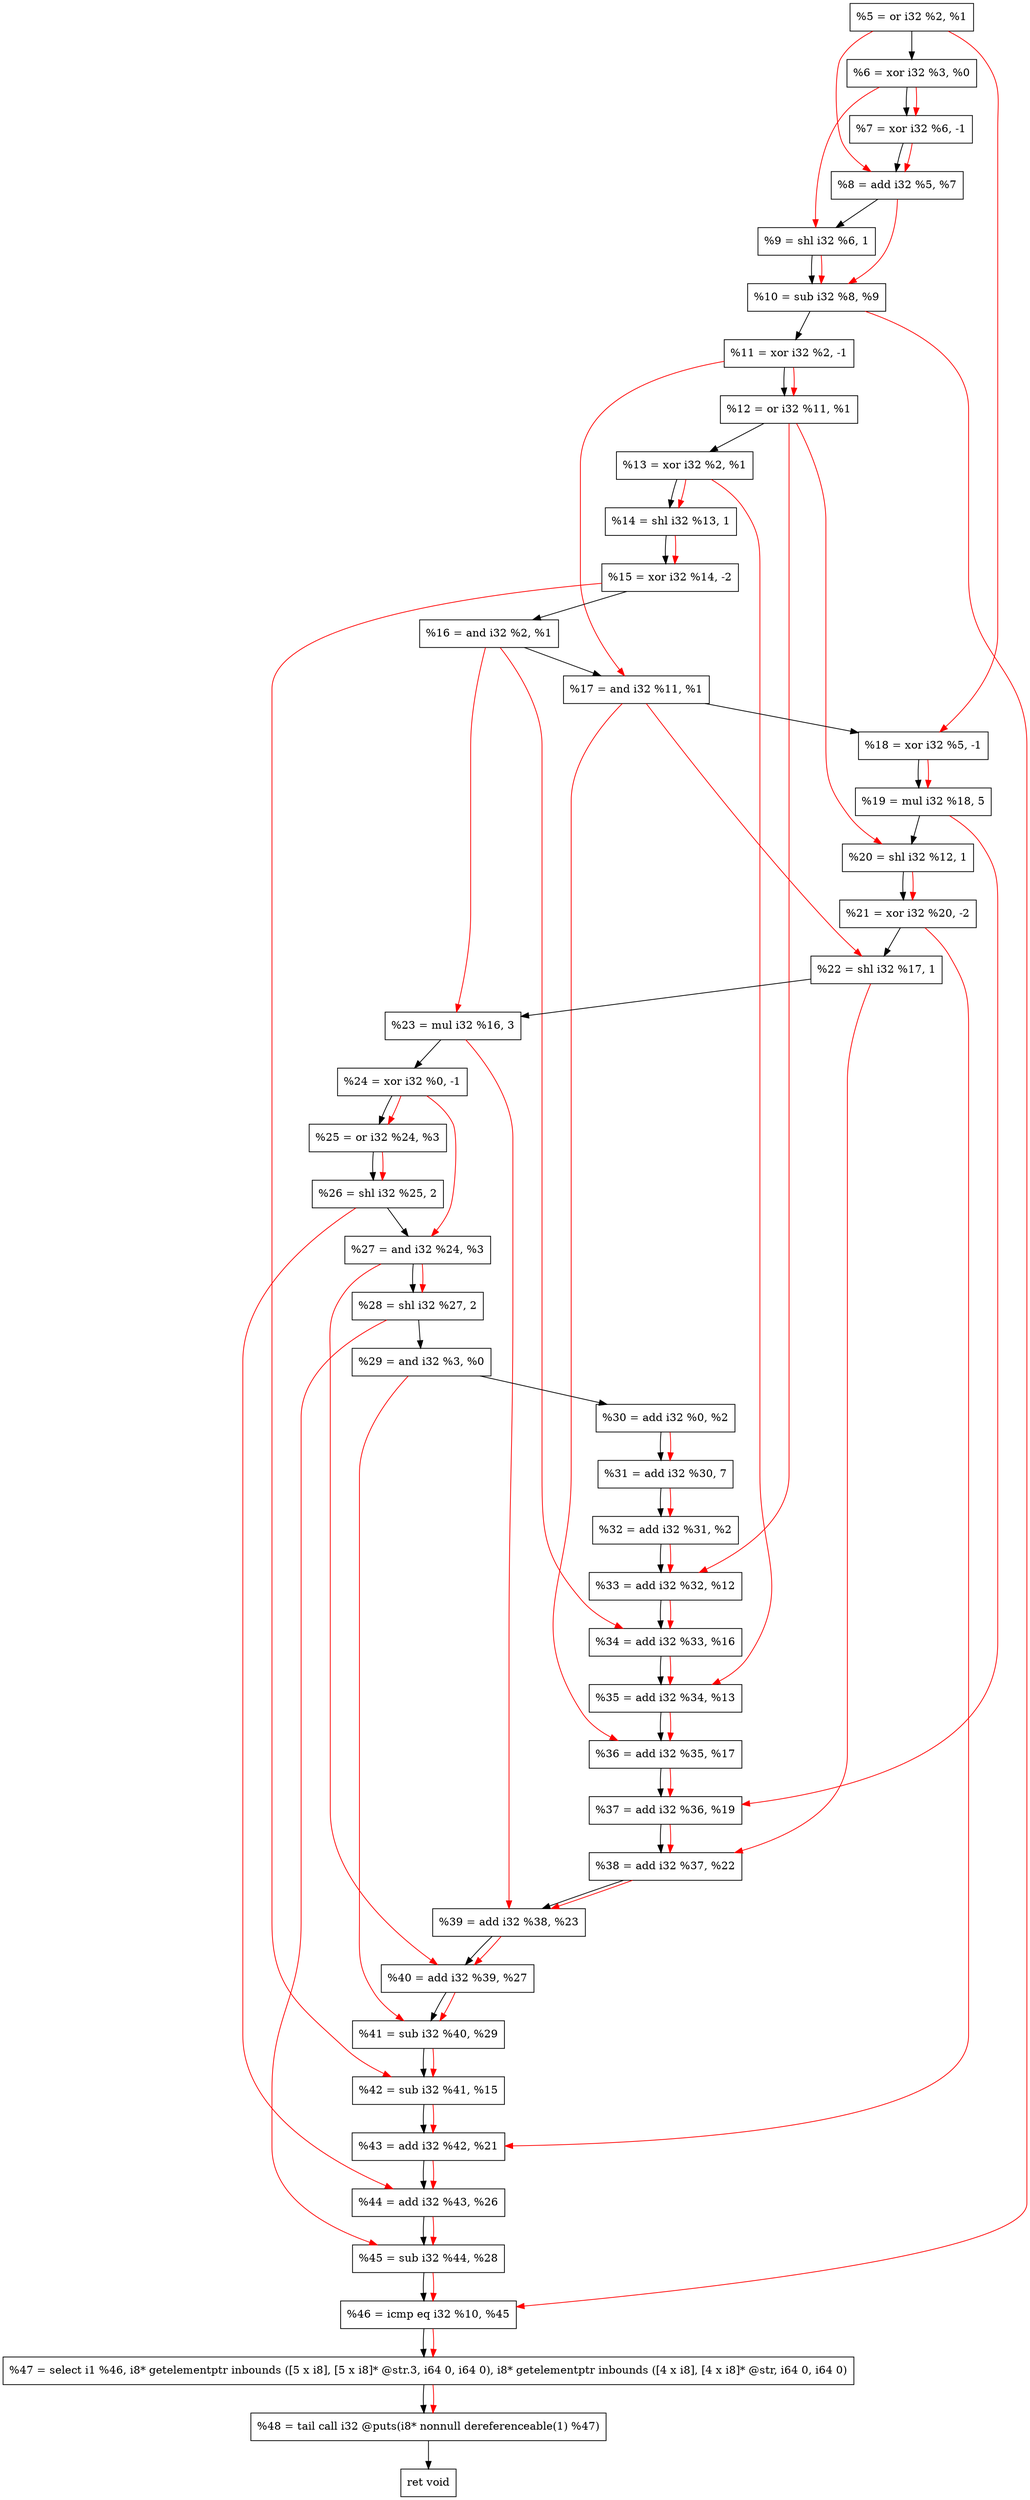 digraph "DFG for'crackme' function" {
	Node0x1ea5b50[shape=record, label="  %5 = or i32 %2, %1"];
	Node0x1ea5bc0[shape=record, label="  %6 = xor i32 %3, %0"];
	Node0x1ea6240[shape=record, label="  %7 = xor i32 %6, -1"];
	Node0x1ea62b0[shape=record, label="  %8 = add i32 %5, %7"];
	Node0x1ea6350[shape=record, label="  %9 = shl i32 %6, 1"];
	Node0x1ea63c0[shape=record, label="  %10 = sub i32 %8, %9"];
	Node0x1ea6430[shape=record, label="  %11 = xor i32 %2, -1"];
	Node0x1ea64a0[shape=record, label="  %12 = or i32 %11, %1"];
	Node0x1ea6510[shape=record, label="  %13 = xor i32 %2, %1"];
	Node0x1ea6580[shape=record, label="  %14 = shl i32 %13, 1"];
	Node0x1ea6620[shape=record, label="  %15 = xor i32 %14, -2"];
	Node0x1ea6690[shape=record, label="  %16 = and i32 %2, %1"];
	Node0x1ea6700[shape=record, label="  %17 = and i32 %11, %1"];
	Node0x1ea6770[shape=record, label="  %18 = xor i32 %5, -1"];
	Node0x1ea6810[shape=record, label="  %19 = mul i32 %18, 5"];
	Node0x1ea6880[shape=record, label="  %20 = shl i32 %12, 1"];
	Node0x1ea68f0[shape=record, label="  %21 = xor i32 %20, -2"];
	Node0x1ea6960[shape=record, label="  %22 = shl i32 %17, 1"];
	Node0x1ea6a00[shape=record, label="  %23 = mul i32 %16, 3"];
	Node0x1ea6a70[shape=record, label="  %24 = xor i32 %0, -1"];
	Node0x1ea6ae0[shape=record, label="  %25 = or i32 %24, %3"];
	Node0x1ea6b80[shape=record, label="  %26 = shl i32 %25, 2"];
	Node0x1ea6bf0[shape=record, label="  %27 = and i32 %24, %3"];
	Node0x1ea6c60[shape=record, label="  %28 = shl i32 %27, 2"];
	Node0x1ea6cd0[shape=record, label="  %29 = and i32 %3, %0"];
	Node0x1ea6d40[shape=record, label="  %30 = add i32 %0, %2"];
	Node0x1ea6de0[shape=record, label="  %31 = add i32 %30, 7"];
	Node0x1ea6e50[shape=record, label="  %32 = add i32 %31, %2"];
	Node0x1ea70d0[shape=record, label="  %33 = add i32 %32, %12"];
	Node0x1ea7140[shape=record, label="  %34 = add i32 %33, %16"];
	Node0x1ea71b0[shape=record, label="  %35 = add i32 %34, %13"];
	Node0x1ea7220[shape=record, label="  %36 = add i32 %35, %17"];
	Node0x1ea7290[shape=record, label="  %37 = add i32 %36, %19"];
	Node0x1ea7300[shape=record, label="  %38 = add i32 %37, %22"];
	Node0x1ea7370[shape=record, label="  %39 = add i32 %38, %23"];
	Node0x1ea73e0[shape=record, label="  %40 = add i32 %39, %27"];
	Node0x1ea7450[shape=record, label="  %41 = sub i32 %40, %29"];
	Node0x1ea74c0[shape=record, label="  %42 = sub i32 %41, %15"];
	Node0x1ea7530[shape=record, label="  %43 = add i32 %42, %21"];
	Node0x1ea75a0[shape=record, label="  %44 = add i32 %43, %26"];
	Node0x1ea7610[shape=record, label="  %45 = sub i32 %44, %28"];
	Node0x1ea7680[shape=record, label="  %46 = icmp eq i32 %10, %45"];
	Node0x1e46268[shape=record, label="  %47 = select i1 %46, i8* getelementptr inbounds ([5 x i8], [5 x i8]* @str.3, i64 0, i64 0), i8* getelementptr inbounds ([4 x i8], [4 x i8]* @str, i64 0, i64 0)"];
	Node0x1ea7b20[shape=record, label="  %48 = tail call i32 @puts(i8* nonnull dereferenceable(1) %47)"];
	Node0x1ea7b70[shape=record, label="  ret void"];
	Node0x1ea5b50 -> Node0x1ea5bc0;
	Node0x1ea5bc0 -> Node0x1ea6240;
	Node0x1ea6240 -> Node0x1ea62b0;
	Node0x1ea62b0 -> Node0x1ea6350;
	Node0x1ea6350 -> Node0x1ea63c0;
	Node0x1ea63c0 -> Node0x1ea6430;
	Node0x1ea6430 -> Node0x1ea64a0;
	Node0x1ea64a0 -> Node0x1ea6510;
	Node0x1ea6510 -> Node0x1ea6580;
	Node0x1ea6580 -> Node0x1ea6620;
	Node0x1ea6620 -> Node0x1ea6690;
	Node0x1ea6690 -> Node0x1ea6700;
	Node0x1ea6700 -> Node0x1ea6770;
	Node0x1ea6770 -> Node0x1ea6810;
	Node0x1ea6810 -> Node0x1ea6880;
	Node0x1ea6880 -> Node0x1ea68f0;
	Node0x1ea68f0 -> Node0x1ea6960;
	Node0x1ea6960 -> Node0x1ea6a00;
	Node0x1ea6a00 -> Node0x1ea6a70;
	Node0x1ea6a70 -> Node0x1ea6ae0;
	Node0x1ea6ae0 -> Node0x1ea6b80;
	Node0x1ea6b80 -> Node0x1ea6bf0;
	Node0x1ea6bf0 -> Node0x1ea6c60;
	Node0x1ea6c60 -> Node0x1ea6cd0;
	Node0x1ea6cd0 -> Node0x1ea6d40;
	Node0x1ea6d40 -> Node0x1ea6de0;
	Node0x1ea6de0 -> Node0x1ea6e50;
	Node0x1ea6e50 -> Node0x1ea70d0;
	Node0x1ea70d0 -> Node0x1ea7140;
	Node0x1ea7140 -> Node0x1ea71b0;
	Node0x1ea71b0 -> Node0x1ea7220;
	Node0x1ea7220 -> Node0x1ea7290;
	Node0x1ea7290 -> Node0x1ea7300;
	Node0x1ea7300 -> Node0x1ea7370;
	Node0x1ea7370 -> Node0x1ea73e0;
	Node0x1ea73e0 -> Node0x1ea7450;
	Node0x1ea7450 -> Node0x1ea74c0;
	Node0x1ea74c0 -> Node0x1ea7530;
	Node0x1ea7530 -> Node0x1ea75a0;
	Node0x1ea75a0 -> Node0x1ea7610;
	Node0x1ea7610 -> Node0x1ea7680;
	Node0x1ea7680 -> Node0x1e46268;
	Node0x1e46268 -> Node0x1ea7b20;
	Node0x1ea7b20 -> Node0x1ea7b70;
edge [color=red]
	Node0x1ea5bc0 -> Node0x1ea6240;
	Node0x1ea5b50 -> Node0x1ea62b0;
	Node0x1ea6240 -> Node0x1ea62b0;
	Node0x1ea5bc0 -> Node0x1ea6350;
	Node0x1ea62b0 -> Node0x1ea63c0;
	Node0x1ea6350 -> Node0x1ea63c0;
	Node0x1ea6430 -> Node0x1ea64a0;
	Node0x1ea6510 -> Node0x1ea6580;
	Node0x1ea6580 -> Node0x1ea6620;
	Node0x1ea6430 -> Node0x1ea6700;
	Node0x1ea5b50 -> Node0x1ea6770;
	Node0x1ea6770 -> Node0x1ea6810;
	Node0x1ea64a0 -> Node0x1ea6880;
	Node0x1ea6880 -> Node0x1ea68f0;
	Node0x1ea6700 -> Node0x1ea6960;
	Node0x1ea6690 -> Node0x1ea6a00;
	Node0x1ea6a70 -> Node0x1ea6ae0;
	Node0x1ea6ae0 -> Node0x1ea6b80;
	Node0x1ea6a70 -> Node0x1ea6bf0;
	Node0x1ea6bf0 -> Node0x1ea6c60;
	Node0x1ea6d40 -> Node0x1ea6de0;
	Node0x1ea6de0 -> Node0x1ea6e50;
	Node0x1ea6e50 -> Node0x1ea70d0;
	Node0x1ea64a0 -> Node0x1ea70d0;
	Node0x1ea70d0 -> Node0x1ea7140;
	Node0x1ea6690 -> Node0x1ea7140;
	Node0x1ea7140 -> Node0x1ea71b0;
	Node0x1ea6510 -> Node0x1ea71b0;
	Node0x1ea71b0 -> Node0x1ea7220;
	Node0x1ea6700 -> Node0x1ea7220;
	Node0x1ea7220 -> Node0x1ea7290;
	Node0x1ea6810 -> Node0x1ea7290;
	Node0x1ea7290 -> Node0x1ea7300;
	Node0x1ea6960 -> Node0x1ea7300;
	Node0x1ea7300 -> Node0x1ea7370;
	Node0x1ea6a00 -> Node0x1ea7370;
	Node0x1ea7370 -> Node0x1ea73e0;
	Node0x1ea6bf0 -> Node0x1ea73e0;
	Node0x1ea73e0 -> Node0x1ea7450;
	Node0x1ea6cd0 -> Node0x1ea7450;
	Node0x1ea7450 -> Node0x1ea74c0;
	Node0x1ea6620 -> Node0x1ea74c0;
	Node0x1ea74c0 -> Node0x1ea7530;
	Node0x1ea68f0 -> Node0x1ea7530;
	Node0x1ea7530 -> Node0x1ea75a0;
	Node0x1ea6b80 -> Node0x1ea75a0;
	Node0x1ea75a0 -> Node0x1ea7610;
	Node0x1ea6c60 -> Node0x1ea7610;
	Node0x1ea63c0 -> Node0x1ea7680;
	Node0x1ea7610 -> Node0x1ea7680;
	Node0x1ea7680 -> Node0x1e46268;
	Node0x1e46268 -> Node0x1ea7b20;
}
